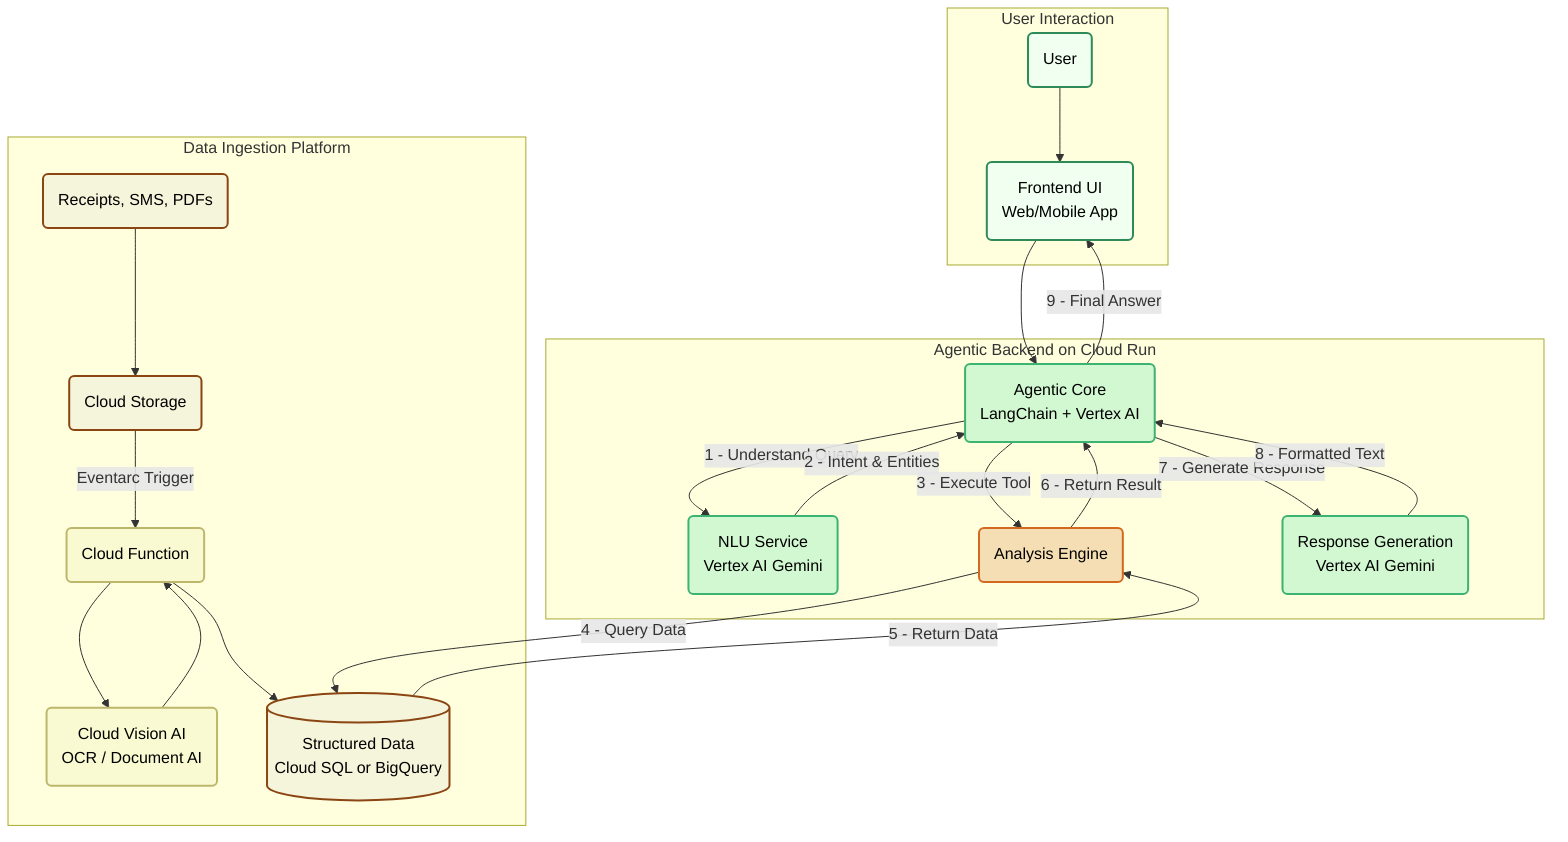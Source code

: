flowchart TD
    %% Forest Theme: Calm and organic
    classDef user fill:#F0FFF0,stroke:#2E8B57,color:#000,stroke-width:2px;
    classDef agent fill:#D2F8D2,stroke:#3CB371,color:#000,stroke-width:2px;
    classDef tool fill:#F5DEB3,stroke:#D2691E,color:#000,stroke-width:2px;
    classDef compute fill:#FAFAD2,stroke:#BDB76B,color:#000,stroke-width:2px;
    classDef data fill:#F5F5DC,stroke:#8B4513,color:#000,stroke-width:2px;

    subgraph "User Interaction"
        User(User) --> UI(Frontend UI<br>Web/Mobile App)
    end

    subgraph "Data Ingestion Platform"
        direction LR
        RawData(Receipts, SMS, PDFs) --> GCS(Cloud Storage)
        GCS -- Eventarc Trigger --> Func(Cloud Function)
        Func --> Vision(Cloud Vision AI<br>OCR / Document AI)
        Vision --> Func
        Func --> DB[(Structured Data<br>Cloud SQL or BigQuery)]
    end

    subgraph "Agentic Backend on Cloud Run"
        UI --> Core(Agentic Core<br>LangChain + Vertex AI)

        Core -- "1 - Understand Query" --> NLU(NLU Service<br>Vertex AI Gemini)
        NLU -- "2 - Intent & Entities" --> Core

        Core -- "3 - Execute Tool" --> Analysis(Analysis Engine)
        Analysis -- "4 - Query Data" --> DB
        DB -- "5 - Return Data" --> Analysis
        Analysis -- "6 - Return Result" --> Core

        Core -- "7 - Generate Response" --> NLG(Response Generation<br>Vertex AI Gemini)
        NLG -- "8 - Formatted Text" --> Core

        Core -- "9 - Final Answer" --> UI
    end

    %% Apply styles
    class User,UI user;
    class Core,NLU,NLG agent;
    class Analysis tool;
    class Func,Vision compute;
    class RawData,GCS,DB data;